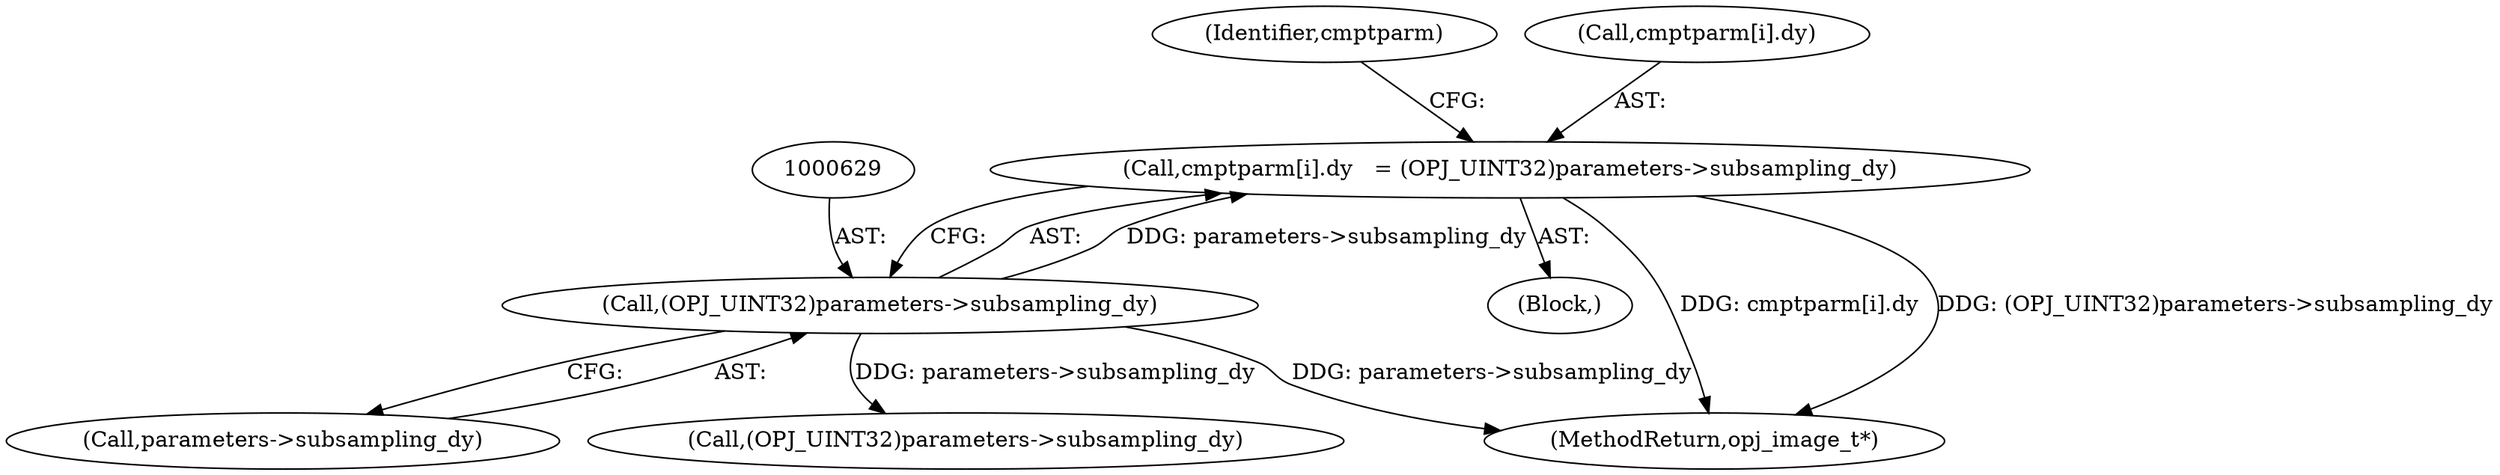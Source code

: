 digraph "0_openjpeg_da940424816e11d624362ce080bc026adffa26e8@array" {
"1000622" [label="(Call,cmptparm[i].dy   = (OPJ_UINT32)parameters->subsampling_dy)"];
"1000628" [label="(Call,(OPJ_UINT32)parameters->subsampling_dy)"];
"1000628" [label="(Call,(OPJ_UINT32)parameters->subsampling_dy)"];
"1000622" [label="(Call,cmptparm[i].dy   = (OPJ_UINT32)parameters->subsampling_dy)"];
"1000589" [label="(Block,)"];
"1000636" [label="(Identifier,cmptparm)"];
"1000630" [label="(Call,parameters->subsampling_dy)"];
"1000980" [label="(MethodReturn,opj_image_t*)"];
"1000623" [label="(Call,cmptparm[i].dy)"];
"1000743" [label="(Call,(OPJ_UINT32)parameters->subsampling_dy)"];
"1000622" -> "1000589"  [label="AST: "];
"1000622" -> "1000628"  [label="CFG: "];
"1000623" -> "1000622"  [label="AST: "];
"1000628" -> "1000622"  [label="AST: "];
"1000636" -> "1000622"  [label="CFG: "];
"1000622" -> "1000980"  [label="DDG: cmptparm[i].dy"];
"1000622" -> "1000980"  [label="DDG: (OPJ_UINT32)parameters->subsampling_dy"];
"1000628" -> "1000622"  [label="DDG: parameters->subsampling_dy"];
"1000628" -> "1000630"  [label="CFG: "];
"1000629" -> "1000628"  [label="AST: "];
"1000630" -> "1000628"  [label="AST: "];
"1000628" -> "1000980"  [label="DDG: parameters->subsampling_dy"];
"1000628" -> "1000743"  [label="DDG: parameters->subsampling_dy"];
}
